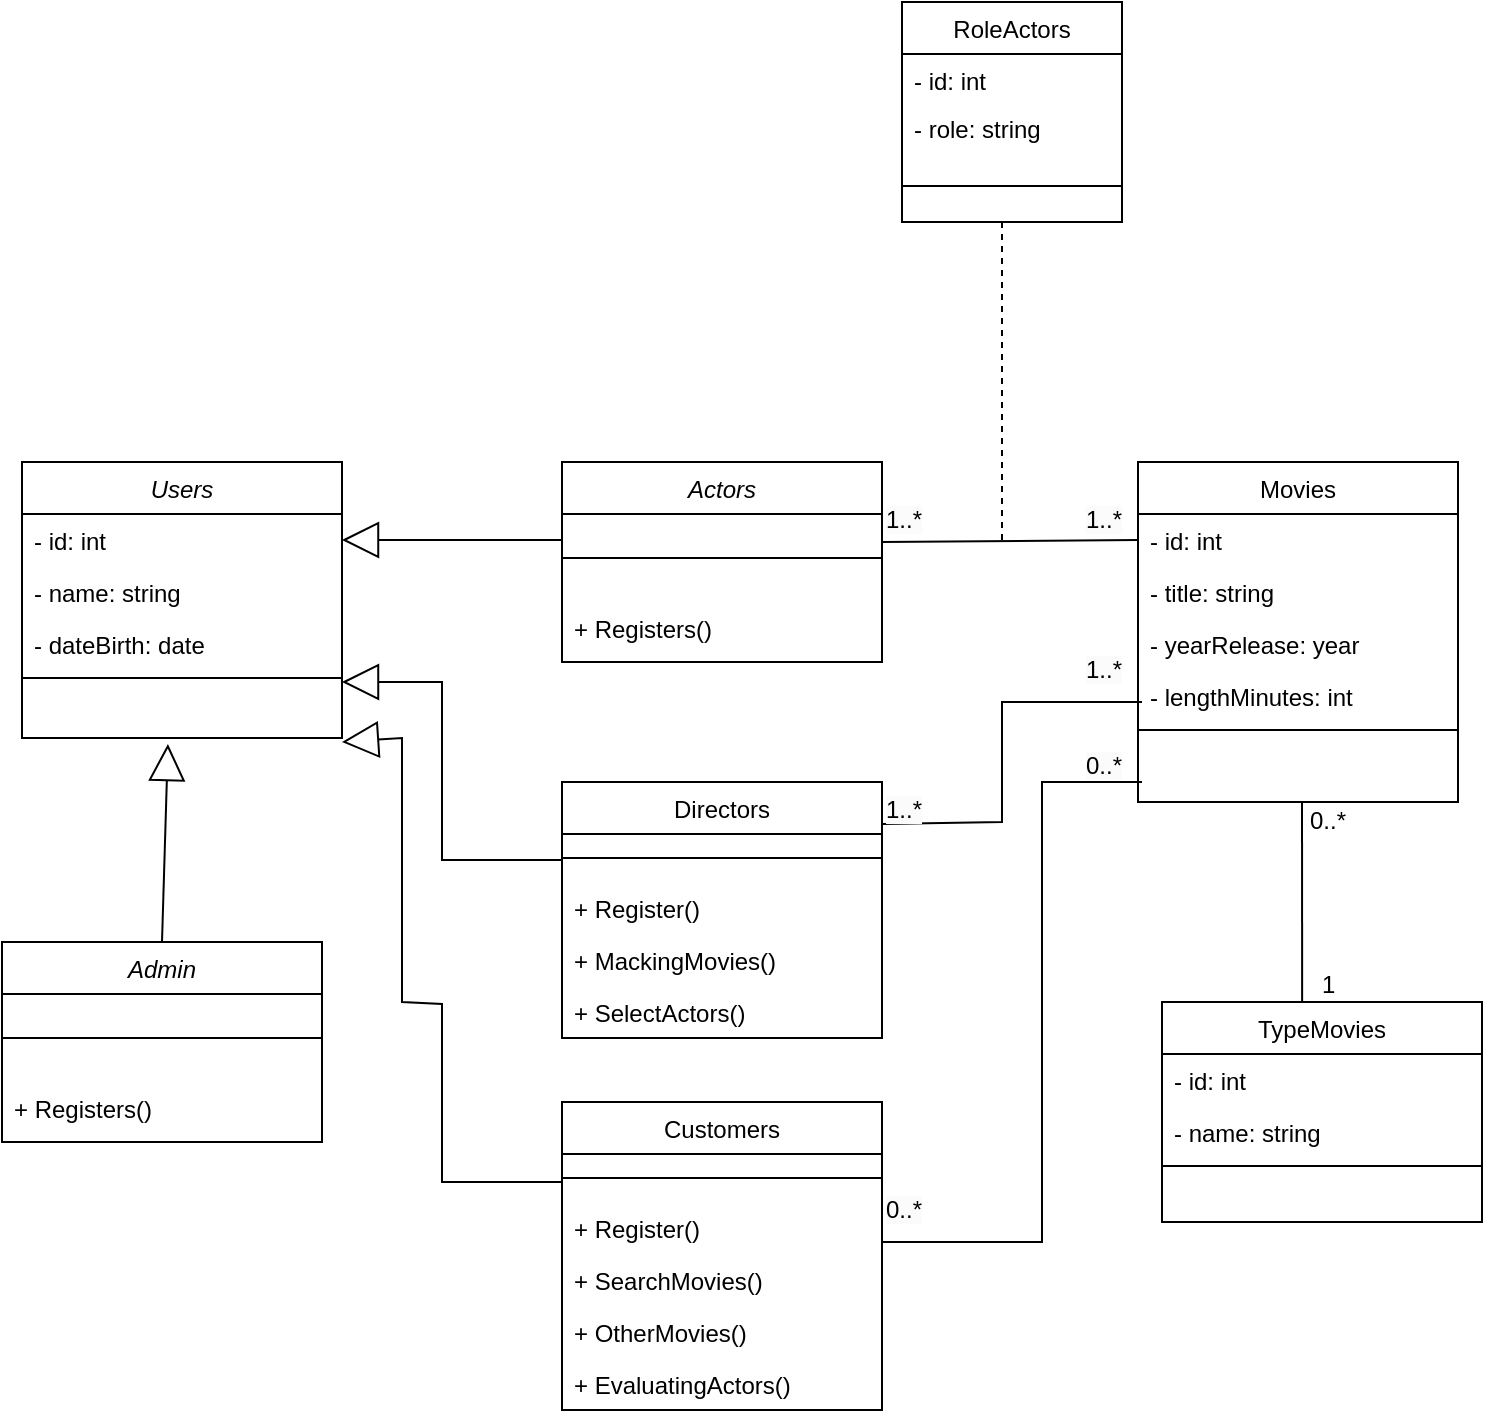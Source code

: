 <mxfile version="20.7.4" type="device"><diagram id="C5RBs43oDa-KdzZeNtuy" name="Page-1"><mxGraphModel dx="1691" dy="1685" grid="1" gridSize="10" guides="1" tooltips="1" connect="1" arrows="1" fold="1" page="1" pageScale="1" pageWidth="827" pageHeight="1169" math="0" shadow="0"><root><mxCell id="WIyWlLk6GJQsqaUBKTNV-0"/><mxCell id="WIyWlLk6GJQsqaUBKTNV-1" parent="WIyWlLk6GJQsqaUBKTNV-0"/><mxCell id="zkfFHV4jXpPFQw0GAbJ--0" value="Actors" style="swimlane;fontStyle=2;align=center;verticalAlign=top;childLayout=stackLayout;horizontal=1;startSize=26;horizontalStack=0;resizeParent=1;resizeLast=0;collapsible=1;marginBottom=0;rounded=0;shadow=0;strokeWidth=1;" parent="WIyWlLk6GJQsqaUBKTNV-1" vertex="1"><mxGeometry x="220" y="120" width="160" height="100" as="geometry"><mxRectangle x="230" y="140" width="160" height="26" as="alternateBounds"/></mxGeometry></mxCell><mxCell id="zkfFHV4jXpPFQw0GAbJ--4" value="" style="line;html=1;strokeWidth=1;align=left;verticalAlign=middle;spacingTop=-1;spacingLeft=3;spacingRight=3;rotatable=0;labelPosition=right;points=[];portConstraint=eastwest;" parent="zkfFHV4jXpPFQw0GAbJ--0" vertex="1"><mxGeometry y="26" width="160" height="44" as="geometry"/></mxCell><mxCell id="0FSRl_RMsSxKkpTTtgfx-11" value="+ Registers()" style="text;align=left;verticalAlign=top;spacingLeft=4;spacingRight=4;overflow=hidden;rotatable=0;points=[[0,0.5],[1,0.5]];portConstraint=eastwest;" vertex="1" parent="zkfFHV4jXpPFQw0GAbJ--0"><mxGeometry y="70" width="160" height="26" as="geometry"/></mxCell><mxCell id="zkfFHV4jXpPFQw0GAbJ--17" value="Movies" style="swimlane;fontStyle=0;align=center;verticalAlign=top;childLayout=stackLayout;horizontal=1;startSize=26;horizontalStack=0;resizeParent=1;resizeLast=0;collapsible=1;marginBottom=0;rounded=0;shadow=0;strokeWidth=1;" parent="WIyWlLk6GJQsqaUBKTNV-1" vertex="1"><mxGeometry x="508" y="120" width="160" height="170" as="geometry"><mxRectangle x="550" y="140" width="160" height="26" as="alternateBounds"/></mxGeometry></mxCell><mxCell id="zkfFHV4jXpPFQw0GAbJ--18" value="- id: int" style="text;align=left;verticalAlign=top;spacingLeft=4;spacingRight=4;overflow=hidden;rotatable=0;points=[[0,0.5],[1,0.5]];portConstraint=eastwest;" parent="zkfFHV4jXpPFQw0GAbJ--17" vertex="1"><mxGeometry y="26" width="160" height="26" as="geometry"/></mxCell><mxCell id="zkfFHV4jXpPFQw0GAbJ--19" value="- title: string" style="text;align=left;verticalAlign=top;spacingLeft=4;spacingRight=4;overflow=hidden;rotatable=0;points=[[0,0.5],[1,0.5]];portConstraint=eastwest;rounded=0;shadow=0;html=0;" parent="zkfFHV4jXpPFQw0GAbJ--17" vertex="1"><mxGeometry y="52" width="160" height="26" as="geometry"/></mxCell><mxCell id="zkfFHV4jXpPFQw0GAbJ--20" value="- yearRelease: year" style="text;align=left;verticalAlign=top;spacingLeft=4;spacingRight=4;overflow=hidden;rotatable=0;points=[[0,0.5],[1,0.5]];portConstraint=eastwest;rounded=0;shadow=0;html=0;" parent="zkfFHV4jXpPFQw0GAbJ--17" vertex="1"><mxGeometry y="78" width="160" height="26" as="geometry"/></mxCell><mxCell id="zkfFHV4jXpPFQw0GAbJ--21" value="- lengthMinutes: int" style="text;align=left;verticalAlign=top;spacingLeft=4;spacingRight=4;overflow=hidden;rotatable=0;points=[[0,0.5],[1,0.5]];portConstraint=eastwest;rounded=0;shadow=0;html=0;" parent="zkfFHV4jXpPFQw0GAbJ--17" vertex="1"><mxGeometry y="104" width="160" height="26" as="geometry"/></mxCell><mxCell id="zkfFHV4jXpPFQw0GAbJ--23" value="" style="line;html=1;strokeWidth=1;align=left;verticalAlign=middle;spacingTop=-1;spacingLeft=3;spacingRight=3;rotatable=0;labelPosition=right;points=[];portConstraint=eastwest;" parent="zkfFHV4jXpPFQw0GAbJ--17" vertex="1"><mxGeometry y="130" width="160" height="8" as="geometry"/></mxCell><mxCell id="DGWzBK6i9zyZOwZpu_ev-6" value="TypeMovies" style="swimlane;fontStyle=0;align=center;verticalAlign=top;childLayout=stackLayout;horizontal=1;startSize=26;horizontalStack=0;resizeParent=1;resizeLast=0;collapsible=1;marginBottom=0;rounded=0;shadow=0;strokeWidth=1;" parent="WIyWlLk6GJQsqaUBKTNV-1" vertex="1"><mxGeometry x="520" y="390" width="160" height="110" as="geometry"><mxRectangle x="130" y="380" width="160" height="26" as="alternateBounds"/></mxGeometry></mxCell><mxCell id="DGWzBK6i9zyZOwZpu_ev-7" value="- id: int" style="text;align=left;verticalAlign=top;spacingLeft=4;spacingRight=4;overflow=hidden;rotatable=0;points=[[0,0.5],[1,0.5]];portConstraint=eastwest;" parent="DGWzBK6i9zyZOwZpu_ev-6" vertex="1"><mxGeometry y="26" width="160" height="26" as="geometry"/></mxCell><mxCell id="DGWzBK6i9zyZOwZpu_ev-8" value="- name: string" style="text;align=left;verticalAlign=top;spacingLeft=4;spacingRight=4;overflow=hidden;rotatable=0;points=[[0,0.5],[1,0.5]];portConstraint=eastwest;rounded=0;shadow=0;html=0;" parent="DGWzBK6i9zyZOwZpu_ev-6" vertex="1"><mxGeometry y="52" width="160" height="26" as="geometry"/></mxCell><mxCell id="DGWzBK6i9zyZOwZpu_ev-9" value="" style="line;html=1;strokeWidth=1;align=left;verticalAlign=middle;spacingTop=-1;spacingLeft=3;spacingRight=3;rotatable=0;labelPosition=right;points=[];portConstraint=eastwest;" parent="DGWzBK6i9zyZOwZpu_ev-6" vertex="1"><mxGeometry y="78" width="160" height="8" as="geometry"/></mxCell><mxCell id="DGWzBK6i9zyZOwZpu_ev-10" value="" style="endArrow=none;html=1;rounded=0;entryX=0.438;entryY=0;entryDx=0;entryDy=0;entryPerimeter=0;" parent="WIyWlLk6GJQsqaUBKTNV-1" target="DGWzBK6i9zyZOwZpu_ev-6" edge="1"><mxGeometry width="50" height="50" relative="1" as="geometry"><mxPoint x="590" y="290" as="sourcePoint"/><mxPoint x="590" y="380" as="targetPoint"/></mxGeometry></mxCell><mxCell id="DGWzBK6i9zyZOwZpu_ev-11" value="1" style="resizable=0;align=left;verticalAlign=bottom;labelBackgroundColor=none;fontSize=12;" parent="WIyWlLk6GJQsqaUBKTNV-1" connectable="0" vertex="1"><mxGeometry x="150" y="175" as="geometry"><mxPoint x="448" y="215" as="offset"/></mxGeometry></mxCell><mxCell id="DGWzBK6i9zyZOwZpu_ev-14" value="0..*" style="resizable=0;align=left;verticalAlign=bottom;labelBackgroundColor=none;fontSize=12;" parent="WIyWlLk6GJQsqaUBKTNV-1" connectable="0" vertex="1"><mxGeometry x="570" y="180" as="geometry"><mxPoint x="22" y="128" as="offset"/></mxGeometry></mxCell><mxCell id="DGWzBK6i9zyZOwZpu_ev-15" value="" style="endArrow=none;html=1;rounded=0;entryX=0;entryY=0.5;entryDx=0;entryDy=0;" parent="WIyWlLk6GJQsqaUBKTNV-1" target="zkfFHV4jXpPFQw0GAbJ--18" edge="1"><mxGeometry width="50" height="50" relative="1" as="geometry"><mxPoint x="380" y="160" as="sourcePoint"/><mxPoint x="430" y="110" as="targetPoint"/></mxGeometry></mxCell><mxCell id="DGWzBK6i9zyZOwZpu_ev-16" value="&lt;span style=&quot;color: rgb(0, 0, 0); font-family: Helvetica; font-size: 12px; font-style: normal; font-variant-ligatures: normal; font-variant-caps: normal; font-weight: 400; letter-spacing: normal; orphans: 2; text-align: left; text-indent: 0px; text-transform: none; widows: 2; word-spacing: 0px; -webkit-text-stroke-width: 0px; background-color: rgb(251, 251, 251); text-decoration-thickness: initial; text-decoration-style: initial; text-decoration-color: initial; float: none; display: inline !important;&quot;&gt;1..*&lt;/span&gt;" style="text;whiteSpace=wrap;html=1;" parent="WIyWlLk6GJQsqaUBKTNV-1" vertex="1"><mxGeometry x="480" y="135" width="50" height="40" as="geometry"/></mxCell><mxCell id="DGWzBK6i9zyZOwZpu_ev-17" value="&lt;span style=&quot;color: rgb(0, 0, 0); font-family: Helvetica; font-size: 12px; font-style: normal; font-variant-ligatures: normal; font-variant-caps: normal; font-weight: 400; letter-spacing: normal; orphans: 2; text-align: left; text-indent: 0px; text-transform: none; widows: 2; word-spacing: 0px; -webkit-text-stroke-width: 0px; background-color: rgb(251, 251, 251); text-decoration-thickness: initial; text-decoration-style: initial; text-decoration-color: initial; float: none; display: inline !important;&quot;&gt;1..*&lt;/span&gt;" style="text;whiteSpace=wrap;html=1;" parent="WIyWlLk6GJQsqaUBKTNV-1" vertex="1"><mxGeometry x="380" y="135" width="50" height="40" as="geometry"/></mxCell><mxCell id="DGWzBK6i9zyZOwZpu_ev-18" value="" style="endArrow=none;dashed=1;html=1;rounded=0;" parent="WIyWlLk6GJQsqaUBKTNV-1" edge="1"><mxGeometry width="50" height="50" relative="1" as="geometry"><mxPoint x="440" as="sourcePoint"/><mxPoint x="440" y="160" as="targetPoint"/></mxGeometry></mxCell><mxCell id="DGWzBK6i9zyZOwZpu_ev-19" value="RoleActors" style="swimlane;fontStyle=0;align=center;verticalAlign=top;childLayout=stackLayout;horizontal=1;startSize=26;horizontalStack=0;resizeParent=1;resizeLast=0;collapsible=1;marginBottom=0;rounded=0;shadow=0;strokeWidth=1;" parent="WIyWlLk6GJQsqaUBKTNV-1" vertex="1"><mxGeometry x="390" y="-110" width="110" height="110" as="geometry"><mxRectangle x="130" y="380" width="160" height="26" as="alternateBounds"/></mxGeometry></mxCell><mxCell id="DGWzBK6i9zyZOwZpu_ev-21" value="- id: int" style="text;align=left;verticalAlign=top;spacingLeft=4;spacingRight=4;overflow=hidden;rotatable=0;points=[[0,0.5],[1,0.5]];portConstraint=eastwest;rounded=0;shadow=0;html=0;" parent="DGWzBK6i9zyZOwZpu_ev-19" vertex="1"><mxGeometry y="26" width="110" height="24" as="geometry"/></mxCell><mxCell id="0FSRl_RMsSxKkpTTtgfx-1" value="- role: string" style="text;align=left;verticalAlign=top;spacingLeft=4;spacingRight=4;overflow=hidden;rotatable=0;points=[[0,0.5],[1,0.5]];portConstraint=eastwest;rounded=0;shadow=0;html=0;" vertex="1" parent="DGWzBK6i9zyZOwZpu_ev-19"><mxGeometry y="50" width="110" height="24" as="geometry"/></mxCell><mxCell id="DGWzBK6i9zyZOwZpu_ev-22" value="" style="line;html=1;strokeWidth=1;align=left;verticalAlign=middle;spacingTop=-1;spacingLeft=3;spacingRight=3;rotatable=0;labelPosition=right;points=[];portConstraint=eastwest;" parent="DGWzBK6i9zyZOwZpu_ev-19" vertex="1"><mxGeometry y="74" width="110" height="36" as="geometry"/></mxCell><mxCell id="0FSRl_RMsSxKkpTTtgfx-2" value="Users" style="swimlane;fontStyle=2;align=center;verticalAlign=top;childLayout=stackLayout;horizontal=1;startSize=26;horizontalStack=0;resizeParent=1;resizeLast=0;collapsible=1;marginBottom=0;rounded=0;shadow=0;strokeWidth=1;" vertex="1" parent="WIyWlLk6GJQsqaUBKTNV-1"><mxGeometry x="-50" y="120" width="160" height="138" as="geometry"><mxRectangle x="230" y="140" width="160" height="26" as="alternateBounds"/></mxGeometry></mxCell><mxCell id="0FSRl_RMsSxKkpTTtgfx-3" value="- id: int" style="text;align=left;verticalAlign=top;spacingLeft=4;spacingRight=4;overflow=hidden;rotatable=0;points=[[0,0.5],[1,0.5]];portConstraint=eastwest;" vertex="1" parent="0FSRl_RMsSxKkpTTtgfx-2"><mxGeometry y="26" width="160" height="26" as="geometry"/></mxCell><mxCell id="0FSRl_RMsSxKkpTTtgfx-4" value="- name: string" style="text;align=left;verticalAlign=top;spacingLeft=4;spacingRight=4;overflow=hidden;rotatable=0;points=[[0,0.5],[1,0.5]];portConstraint=eastwest;rounded=0;shadow=0;html=0;" vertex="1" parent="0FSRl_RMsSxKkpTTtgfx-2"><mxGeometry y="52" width="160" height="26" as="geometry"/></mxCell><mxCell id="0FSRl_RMsSxKkpTTtgfx-5" value="- dateBirth: date" style="text;align=left;verticalAlign=top;spacingLeft=4;spacingRight=4;overflow=hidden;rotatable=0;points=[[0,0.5],[1,0.5]];portConstraint=eastwest;rounded=0;shadow=0;html=0;" vertex="1" parent="0FSRl_RMsSxKkpTTtgfx-2"><mxGeometry y="78" width="160" height="26" as="geometry"/></mxCell><mxCell id="0FSRl_RMsSxKkpTTtgfx-6" value="" style="line;html=1;strokeWidth=1;align=left;verticalAlign=middle;spacingTop=-1;spacingLeft=3;spacingRight=3;rotatable=0;labelPosition=right;points=[];portConstraint=eastwest;" vertex="1" parent="0FSRl_RMsSxKkpTTtgfx-2"><mxGeometry y="104" width="160" height="8" as="geometry"/></mxCell><mxCell id="0FSRl_RMsSxKkpTTtgfx-9" value="" style="endArrow=block;endSize=16;endFill=0;html=1;rounded=0;exitX=0;exitY=0.5;exitDx=0;exitDy=0;entryX=1;entryY=0.5;entryDx=0;entryDy=0;" edge="1" parent="WIyWlLk6GJQsqaUBKTNV-1" target="0FSRl_RMsSxKkpTTtgfx-3"><mxGeometry x="0.4" y="-30" width="160" relative="1" as="geometry"><mxPoint x="220" y="159" as="sourcePoint"/><mxPoint x="120" y="160" as="targetPoint"/><mxPoint as="offset"/></mxGeometry></mxCell><mxCell id="0FSRl_RMsSxKkpTTtgfx-18" value="" style="endArrow=none;html=1;rounded=0;" edge="1" parent="WIyWlLk6GJQsqaUBKTNV-1"><mxGeometry width="50" height="50" relative="1" as="geometry"><mxPoint x="380" y="301" as="sourcePoint"/><mxPoint x="510" y="240" as="targetPoint"/><Array as="points"><mxPoint x="440" y="300"/><mxPoint x="440" y="240"/></Array></mxGeometry></mxCell><mxCell id="0FSRl_RMsSxKkpTTtgfx-19" value="&lt;span style=&quot;color: rgb(0, 0, 0); font-family: Helvetica; font-size: 12px; font-style: normal; font-variant-ligatures: normal; font-variant-caps: normal; font-weight: 400; letter-spacing: normal; orphans: 2; text-align: left; text-indent: 0px; text-transform: none; widows: 2; word-spacing: 0px; -webkit-text-stroke-width: 0px; background-color: rgb(251, 251, 251); text-decoration-thickness: initial; text-decoration-style: initial; text-decoration-color: initial; float: none; display: inline !important;&quot;&gt;1..*&lt;/span&gt;" style="text;whiteSpace=wrap;html=1;" vertex="1" parent="WIyWlLk6GJQsqaUBKTNV-1"><mxGeometry x="380" y="280" width="50" height="40" as="geometry"/></mxCell><mxCell id="0FSRl_RMsSxKkpTTtgfx-23" value="&lt;span style=&quot;color: rgb(0, 0, 0); font-family: Helvetica; font-size: 12px; font-style: normal; font-variant-ligatures: normal; font-variant-caps: normal; font-weight: 400; letter-spacing: normal; orphans: 2; text-align: left; text-indent: 0px; text-transform: none; widows: 2; word-spacing: 0px; -webkit-text-stroke-width: 0px; background-color: rgb(251, 251, 251); text-decoration-thickness: initial; text-decoration-style: initial; text-decoration-color: initial; float: none; display: inline !important;&quot;&gt;1..*&lt;/span&gt;" style="text;whiteSpace=wrap;html=1;" vertex="1" parent="WIyWlLk6GJQsqaUBKTNV-1"><mxGeometry x="480" y="210" width="50" height="40" as="geometry"/></mxCell><mxCell id="0FSRl_RMsSxKkpTTtgfx-24" value="Directors" style="swimlane;fontStyle=0;align=center;verticalAlign=top;childLayout=stackLayout;horizontal=1;startSize=26;horizontalStack=0;resizeParent=1;resizeLast=0;collapsible=1;marginBottom=0;rounded=0;shadow=0;strokeWidth=1;" vertex="1" parent="WIyWlLk6GJQsqaUBKTNV-1"><mxGeometry x="220" y="280" width="160" height="128" as="geometry"><mxRectangle x="130" y="380" width="160" height="26" as="alternateBounds"/></mxGeometry></mxCell><mxCell id="0FSRl_RMsSxKkpTTtgfx-27" value="" style="line;html=1;strokeWidth=1;align=left;verticalAlign=middle;spacingTop=-1;spacingLeft=3;spacingRight=3;rotatable=0;labelPosition=right;points=[];portConstraint=eastwest;" vertex="1" parent="0FSRl_RMsSxKkpTTtgfx-24"><mxGeometry y="26" width="160" height="24" as="geometry"/></mxCell><mxCell id="0FSRl_RMsSxKkpTTtgfx-33" value="+ Register()" style="text;align=left;verticalAlign=top;spacingLeft=4;spacingRight=4;overflow=hidden;rotatable=0;points=[[0,0.5],[1,0.5]];portConstraint=eastwest;rounded=0;shadow=0;html=0;" vertex="1" parent="0FSRl_RMsSxKkpTTtgfx-24"><mxGeometry y="50" width="160" height="26" as="geometry"/></mxCell><mxCell id="0FSRl_RMsSxKkpTTtgfx-25" value="+ MackingMovies()" style="text;align=left;verticalAlign=top;spacingLeft=4;spacingRight=4;overflow=hidden;rotatable=0;points=[[0,0.5],[1,0.5]];portConstraint=eastwest;" vertex="1" parent="0FSRl_RMsSxKkpTTtgfx-24"><mxGeometry y="76" width="160" height="26" as="geometry"/></mxCell><mxCell id="0FSRl_RMsSxKkpTTtgfx-26" value="+ SelectActors()" style="text;align=left;verticalAlign=top;spacingLeft=4;spacingRight=4;overflow=hidden;rotatable=0;points=[[0,0.5],[1,0.5]];portConstraint=eastwest;rounded=0;shadow=0;html=0;" vertex="1" parent="0FSRl_RMsSxKkpTTtgfx-24"><mxGeometry y="102" width="160" height="26" as="geometry"/></mxCell><mxCell id="0FSRl_RMsSxKkpTTtgfx-28" value="" style="endArrow=block;endSize=16;endFill=0;html=1;rounded=0;exitX=0;exitY=0.5;exitDx=0;exitDy=0;" edge="1" parent="WIyWlLk6GJQsqaUBKTNV-1"><mxGeometry x="0.4" y="-30" width="160" relative="1" as="geometry"><mxPoint x="220" y="319" as="sourcePoint"/><mxPoint x="110" y="230" as="targetPoint"/><mxPoint as="offset"/><Array as="points"><mxPoint x="160" y="319"/><mxPoint x="160" y="230"/></Array></mxGeometry></mxCell><mxCell id="0FSRl_RMsSxKkpTTtgfx-29" value="Customers" style="swimlane;fontStyle=0;align=center;verticalAlign=top;childLayout=stackLayout;horizontal=1;startSize=26;horizontalStack=0;resizeParent=1;resizeLast=0;collapsible=1;marginBottom=0;rounded=0;shadow=0;strokeWidth=1;" vertex="1" parent="WIyWlLk6GJQsqaUBKTNV-1"><mxGeometry x="220" y="440" width="160" height="154" as="geometry"><mxRectangle x="130" y="380" width="160" height="26" as="alternateBounds"/></mxGeometry></mxCell><mxCell id="0FSRl_RMsSxKkpTTtgfx-30" value="" style="line;html=1;strokeWidth=1;align=left;verticalAlign=middle;spacingTop=-1;spacingLeft=3;spacingRight=3;rotatable=0;labelPosition=right;points=[];portConstraint=eastwest;" vertex="1" parent="0FSRl_RMsSxKkpTTtgfx-29"><mxGeometry y="26" width="160" height="24" as="geometry"/></mxCell><mxCell id="0FSRl_RMsSxKkpTTtgfx-34" value="+ Register()" style="text;align=left;verticalAlign=top;spacingLeft=4;spacingRight=4;overflow=hidden;rotatable=0;points=[[0,0.5],[1,0.5]];portConstraint=eastwest;" vertex="1" parent="0FSRl_RMsSxKkpTTtgfx-29"><mxGeometry y="50" width="160" height="26" as="geometry"/></mxCell><mxCell id="0FSRl_RMsSxKkpTTtgfx-31" value="+ SearchMovies()" style="text;align=left;verticalAlign=top;spacingLeft=4;spacingRight=4;overflow=hidden;rotatable=0;points=[[0,0.5],[1,0.5]];portConstraint=eastwest;" vertex="1" parent="0FSRl_RMsSxKkpTTtgfx-29"><mxGeometry y="76" width="160" height="26" as="geometry"/></mxCell><mxCell id="0FSRl_RMsSxKkpTTtgfx-32" value="+ OtherMovies()" style="text;align=left;verticalAlign=top;spacingLeft=4;spacingRight=4;overflow=hidden;rotatable=0;points=[[0,0.5],[1,0.5]];portConstraint=eastwest;rounded=0;shadow=0;html=0;" vertex="1" parent="0FSRl_RMsSxKkpTTtgfx-29"><mxGeometry y="102" width="160" height="26" as="geometry"/></mxCell><mxCell id="0FSRl_RMsSxKkpTTtgfx-35" value="+ EvaluatingActors()" style="text;align=left;verticalAlign=top;spacingLeft=4;spacingRight=4;overflow=hidden;rotatable=0;points=[[0,0.5],[1,0.5]];portConstraint=eastwest;rounded=0;shadow=0;html=0;" vertex="1" parent="0FSRl_RMsSxKkpTTtgfx-29"><mxGeometry y="128" width="160" height="26" as="geometry"/></mxCell><mxCell id="0FSRl_RMsSxKkpTTtgfx-36" value="" style="endArrow=none;html=1;rounded=0;exitX=1;exitY=0.769;exitDx=0;exitDy=0;exitPerimeter=0;" edge="1" parent="WIyWlLk6GJQsqaUBKTNV-1" source="0FSRl_RMsSxKkpTTtgfx-34"><mxGeometry width="50" height="50" relative="1" as="geometry"><mxPoint x="390" y="374.5" as="sourcePoint"/><mxPoint x="510" y="280" as="targetPoint"/><Array as="points"><mxPoint x="460" y="510"/><mxPoint x="460" y="280"/></Array></mxGeometry></mxCell><mxCell id="0FSRl_RMsSxKkpTTtgfx-37" value="&lt;span style=&quot;color: rgb(0, 0, 0); font-family: Helvetica; font-size: 12px; font-style: normal; font-variant-ligatures: normal; font-variant-caps: normal; font-weight: 400; letter-spacing: normal; orphans: 2; text-align: left; text-indent: 0px; text-transform: none; widows: 2; word-spacing: 0px; -webkit-text-stroke-width: 0px; background-color: rgb(251, 251, 251); text-decoration-thickness: initial; text-decoration-style: initial; text-decoration-color: initial; float: none; display: inline !important;&quot;&gt;0..*&lt;/span&gt;" style="text;whiteSpace=wrap;html=1;" vertex="1" parent="WIyWlLk6GJQsqaUBKTNV-1"><mxGeometry x="380" y="480" width="50" height="40" as="geometry"/></mxCell><mxCell id="0FSRl_RMsSxKkpTTtgfx-38" value="&lt;span style=&quot;color: rgb(0, 0, 0); font-family: Helvetica; font-size: 12px; font-style: normal; font-variant-ligatures: normal; font-variant-caps: normal; font-weight: 400; letter-spacing: normal; orphans: 2; text-align: left; text-indent: 0px; text-transform: none; widows: 2; word-spacing: 0px; -webkit-text-stroke-width: 0px; background-color: rgb(251, 251, 251); text-decoration-thickness: initial; text-decoration-style: initial; text-decoration-color: initial; float: none; display: inline !important;&quot;&gt;0..*&lt;/span&gt;" style="text;whiteSpace=wrap;html=1;" vertex="1" parent="WIyWlLk6GJQsqaUBKTNV-1"><mxGeometry x="480" y="258" width="50" height="40" as="geometry"/></mxCell><mxCell id="0FSRl_RMsSxKkpTTtgfx-39" value="Admin" style="swimlane;fontStyle=2;align=center;verticalAlign=top;childLayout=stackLayout;horizontal=1;startSize=26;horizontalStack=0;resizeParent=1;resizeLast=0;collapsible=1;marginBottom=0;rounded=0;shadow=0;strokeWidth=1;" vertex="1" parent="WIyWlLk6GJQsqaUBKTNV-1"><mxGeometry x="-60" y="360" width="160" height="100" as="geometry"><mxRectangle x="230" y="140" width="160" height="26" as="alternateBounds"/></mxGeometry></mxCell><mxCell id="0FSRl_RMsSxKkpTTtgfx-40" value="" style="line;html=1;strokeWidth=1;align=left;verticalAlign=middle;spacingTop=-1;spacingLeft=3;spacingRight=3;rotatable=0;labelPosition=right;points=[];portConstraint=eastwest;" vertex="1" parent="0FSRl_RMsSxKkpTTtgfx-39"><mxGeometry y="26" width="160" height="44" as="geometry"/></mxCell><mxCell id="0FSRl_RMsSxKkpTTtgfx-41" value="+ Registers()" style="text;align=left;verticalAlign=top;spacingLeft=4;spacingRight=4;overflow=hidden;rotatable=0;points=[[0,0.5],[1,0.5]];portConstraint=eastwest;" vertex="1" parent="0FSRl_RMsSxKkpTTtgfx-39"><mxGeometry y="70" width="160" height="26" as="geometry"/></mxCell><mxCell id="0FSRl_RMsSxKkpTTtgfx-42" value="" style="endArrow=block;endSize=16;endFill=0;html=1;rounded=0;exitX=0;exitY=0.5;exitDx=0;exitDy=0;" edge="1" parent="WIyWlLk6GJQsqaUBKTNV-1"><mxGeometry x="0.4" y="-30" width="160" relative="1" as="geometry"><mxPoint x="220" y="480" as="sourcePoint"/><mxPoint x="110" y="260" as="targetPoint"/><mxPoint as="offset"/><Array as="points"><mxPoint x="160" y="480"/><mxPoint x="160" y="391"/><mxPoint x="140" y="390"/><mxPoint x="140" y="258"/></Array></mxGeometry></mxCell><mxCell id="0FSRl_RMsSxKkpTTtgfx-43" value="" style="endArrow=block;endSize=16;endFill=0;html=1;rounded=0;exitX=0.5;exitY=0;exitDx=0;exitDy=0;entryX=0.456;entryY=1.115;entryDx=0;entryDy=0;entryPerimeter=0;" edge="1" parent="WIyWlLk6GJQsqaUBKTNV-1" source="0FSRl_RMsSxKkpTTtgfx-39"><mxGeometry x="0.4" y="-30" width="160" relative="1" as="geometry"><mxPoint x="20" y="310" as="sourcePoint"/><mxPoint x="22.96" y="260.99" as="targetPoint"/><mxPoint as="offset"/></mxGeometry></mxCell></root></mxGraphModel></diagram></mxfile>